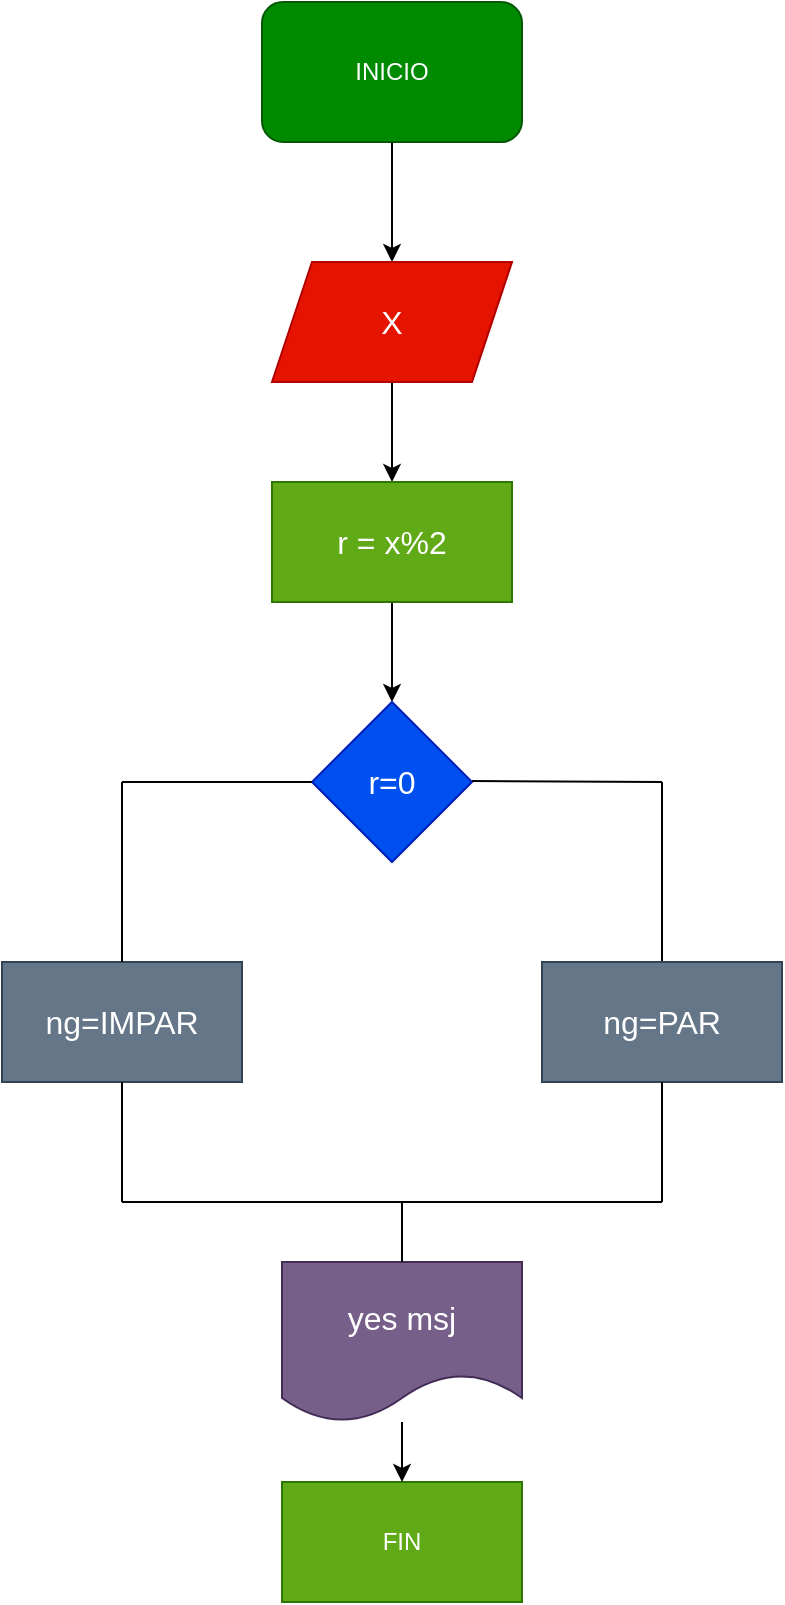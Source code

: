 <mxfile>
    <diagram id="zp8xVrmIpbm_cxX5oq4d" name="Página-1">
        <mxGraphModel dx="638" dy="411" grid="1" gridSize="10" guides="1" tooltips="1" connect="1" arrows="1" fold="1" page="1" pageScale="1" pageWidth="827" pageHeight="1169" math="0" shadow="0">
            <root>
                <mxCell id="0"/>
                <mxCell id="1" parent="0"/>
                <mxCell id="4" value="" style="edgeStyle=none;html=1;entryX=0.5;entryY=0;entryDx=0;entryDy=0;" edge="1" parent="1" source="2" target="11">
                    <mxGeometry relative="1" as="geometry">
                        <mxPoint x="313.229" y="160" as="targetPoint"/>
                    </mxGeometry>
                </mxCell>
                <mxCell id="2" value="INICIO" style="rounded=1;whiteSpace=wrap;html=1;fillColor=#008a00;fontColor=#ffffff;strokeColor=#005700;" vertex="1" parent="1">
                    <mxGeometry x="250" y="40" width="130" height="70" as="geometry"/>
                </mxCell>
                <mxCell id="9" value="FIN" style="rounded=0;whiteSpace=wrap;html=1;fillColor=#60a917;fontColor=#ffffff;strokeColor=#2D7600;" vertex="1" parent="1">
                    <mxGeometry x="260" y="780" width="120" height="60" as="geometry"/>
                </mxCell>
                <mxCell id="13" value="" style="edgeStyle=none;html=1;fontSize=16;" edge="1" parent="1" source="11" target="12">
                    <mxGeometry relative="1" as="geometry"/>
                </mxCell>
                <mxCell id="11" value="&lt;span style=&quot;font-size: 16px;&quot;&gt;X&lt;/span&gt;" style="shape=parallelogram;perimeter=parallelogramPerimeter;whiteSpace=wrap;html=1;fixedSize=1;fillColor=#e51400;fontColor=#ffffff;strokeColor=#B20000;" vertex="1" parent="1">
                    <mxGeometry x="255" y="170" width="120" height="60" as="geometry"/>
                </mxCell>
                <mxCell id="15" value="" style="edgeStyle=none;html=1;fontSize=16;" edge="1" parent="1" source="12" target="14">
                    <mxGeometry relative="1" as="geometry"/>
                </mxCell>
                <mxCell id="12" value="r = x%2" style="rounded=0;whiteSpace=wrap;html=1;fontSize=16;fillColor=#60a917;fontColor=#ffffff;strokeColor=#2D7600;" vertex="1" parent="1">
                    <mxGeometry x="255" y="280" width="120" height="60" as="geometry"/>
                </mxCell>
                <mxCell id="14" value="r=0" style="rhombus;whiteSpace=wrap;html=1;fontSize=16;fillColor=#0050ef;fontColor=#ffffff;strokeColor=#001DBC;" vertex="1" parent="1">
                    <mxGeometry x="275" y="390" width="80" height="80" as="geometry"/>
                </mxCell>
                <mxCell id="16" value="" style="endArrow=none;html=1;fontSize=16;" edge="1" parent="1">
                    <mxGeometry width="50" height="50" relative="1" as="geometry">
                        <mxPoint x="450" y="430" as="sourcePoint"/>
                        <mxPoint x="355" y="429.5" as="targetPoint"/>
                    </mxGeometry>
                </mxCell>
                <mxCell id="17" value="" style="endArrow=none;html=1;fontSize=16;" edge="1" parent="1">
                    <mxGeometry width="50" height="50" relative="1" as="geometry">
                        <mxPoint x="450" y="520" as="sourcePoint"/>
                        <mxPoint x="450" y="430" as="targetPoint"/>
                        <Array as="points"/>
                    </mxGeometry>
                </mxCell>
                <mxCell id="18" value="" style="endArrow=none;html=1;fontSize=16;" edge="1" parent="1">
                    <mxGeometry width="50" height="50" relative="1" as="geometry">
                        <mxPoint x="180" y="430" as="sourcePoint"/>
                        <mxPoint x="275" y="430" as="targetPoint"/>
                    </mxGeometry>
                </mxCell>
                <mxCell id="20" value="ng=IMPAR" style="rounded=0;whiteSpace=wrap;html=1;fontSize=16;fillColor=#647687;strokeColor=#314354;fontColor=#ffffff;" vertex="1" parent="1">
                    <mxGeometry x="120" y="520" width="120" height="60" as="geometry"/>
                </mxCell>
                <mxCell id="22" value="ng=PAR" style="rounded=0;whiteSpace=wrap;html=1;fontSize=16;fillColor=#647687;fontColor=#ffffff;strokeColor=#314354;" vertex="1" parent="1">
                    <mxGeometry x="390" y="520" width="120" height="60" as="geometry"/>
                </mxCell>
                <mxCell id="23" value="" style="endArrow=none;html=1;fontSize=16;exitX=0.5;exitY=0;exitDx=0;exitDy=0;" edge="1" parent="1" source="20">
                    <mxGeometry width="50" height="50" relative="1" as="geometry">
                        <mxPoint x="130" y="480" as="sourcePoint"/>
                        <mxPoint x="180" y="430" as="targetPoint"/>
                    </mxGeometry>
                </mxCell>
                <mxCell id="24" value="" style="endArrow=none;html=1;fontSize=16;" edge="1" parent="1">
                    <mxGeometry width="50" height="50" relative="1" as="geometry">
                        <mxPoint x="180" y="640" as="sourcePoint"/>
                        <mxPoint x="180" y="580" as="targetPoint"/>
                    </mxGeometry>
                </mxCell>
                <mxCell id="27" value="" style="edgeStyle=none;html=1;fontSize=16;" edge="1" parent="1" source="26" target="9">
                    <mxGeometry relative="1" as="geometry"/>
                </mxCell>
                <mxCell id="26" value="yes msj" style="shape=document;whiteSpace=wrap;html=1;boundedLbl=1;fontSize=16;fillColor=#76608a;fontColor=#ffffff;strokeColor=#432D57;" vertex="1" parent="1">
                    <mxGeometry x="260" y="670" width="120" height="80" as="geometry"/>
                </mxCell>
                <mxCell id="28" value="" style="endArrow=none;html=1;fontSize=16;" edge="1" parent="1">
                    <mxGeometry width="50" height="50" relative="1" as="geometry">
                        <mxPoint x="450" y="640" as="sourcePoint"/>
                        <mxPoint x="450" y="580" as="targetPoint"/>
                    </mxGeometry>
                </mxCell>
                <mxCell id="29" value="" style="endArrow=none;html=1;fontSize=16;" edge="1" parent="1">
                    <mxGeometry width="50" height="50" relative="1" as="geometry">
                        <mxPoint x="320" y="640" as="sourcePoint"/>
                        <mxPoint x="180" y="640" as="targetPoint"/>
                    </mxGeometry>
                </mxCell>
                <mxCell id="30" value="" style="endArrow=none;html=1;fontSize=16;" edge="1" parent="1">
                    <mxGeometry width="50" height="50" relative="1" as="geometry">
                        <mxPoint x="320" y="640" as="sourcePoint"/>
                        <mxPoint x="450" y="640" as="targetPoint"/>
                    </mxGeometry>
                </mxCell>
                <mxCell id="31" value="" style="endArrow=none;html=1;fontSize=16;exitX=0.5;exitY=0;exitDx=0;exitDy=0;" edge="1" parent="1" source="26">
                    <mxGeometry width="50" height="50" relative="1" as="geometry">
                        <mxPoint x="275" y="690" as="sourcePoint"/>
                        <mxPoint x="320" y="640" as="targetPoint"/>
                    </mxGeometry>
                </mxCell>
            </root>
        </mxGraphModel>
    </diagram>
</mxfile>